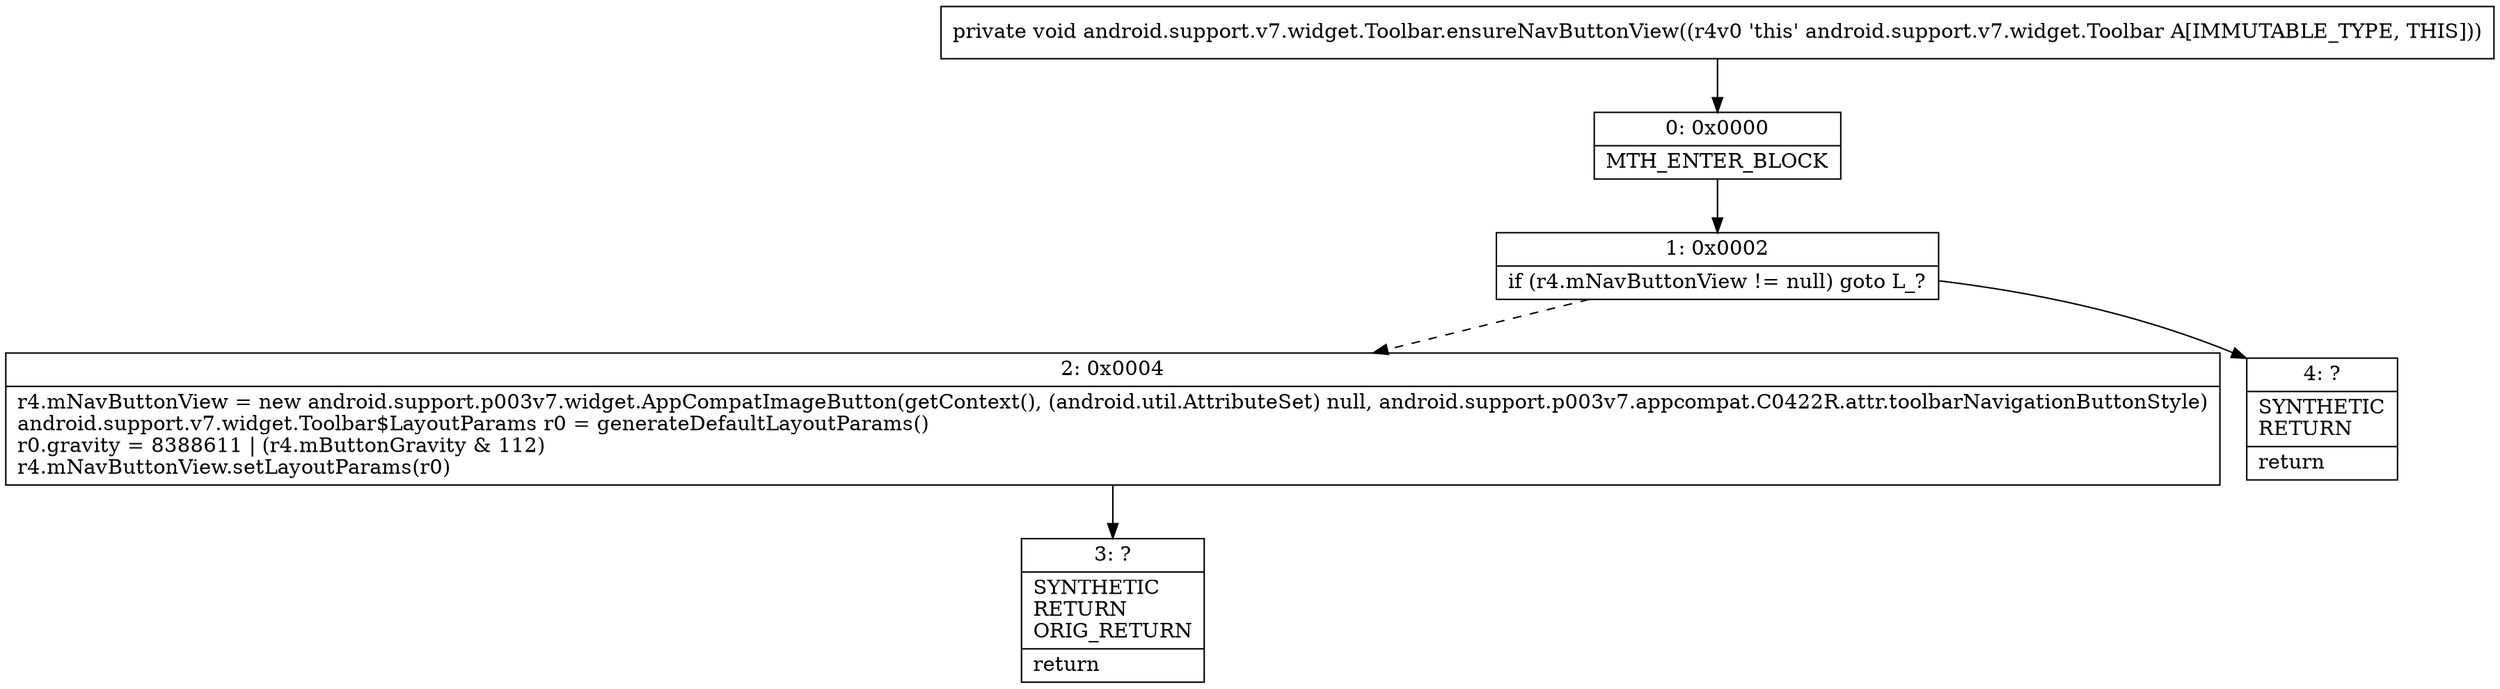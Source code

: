 digraph "CFG forandroid.support.v7.widget.Toolbar.ensureNavButtonView()V" {
Node_0 [shape=record,label="{0\:\ 0x0000|MTH_ENTER_BLOCK\l}"];
Node_1 [shape=record,label="{1\:\ 0x0002|if (r4.mNavButtonView != null) goto L_?\l}"];
Node_2 [shape=record,label="{2\:\ 0x0004|r4.mNavButtonView = new android.support.p003v7.widget.AppCompatImageButton(getContext(), (android.util.AttributeSet) null, android.support.p003v7.appcompat.C0422R.attr.toolbarNavigationButtonStyle)\landroid.support.v7.widget.Toolbar$LayoutParams r0 = generateDefaultLayoutParams()\lr0.gravity = 8388611 \| (r4.mButtonGravity & 112)\lr4.mNavButtonView.setLayoutParams(r0)\l}"];
Node_3 [shape=record,label="{3\:\ ?|SYNTHETIC\lRETURN\lORIG_RETURN\l|return\l}"];
Node_4 [shape=record,label="{4\:\ ?|SYNTHETIC\lRETURN\l|return\l}"];
MethodNode[shape=record,label="{private void android.support.v7.widget.Toolbar.ensureNavButtonView((r4v0 'this' android.support.v7.widget.Toolbar A[IMMUTABLE_TYPE, THIS])) }"];
MethodNode -> Node_0;
Node_0 -> Node_1;
Node_1 -> Node_2[style=dashed];
Node_1 -> Node_4;
Node_2 -> Node_3;
}

